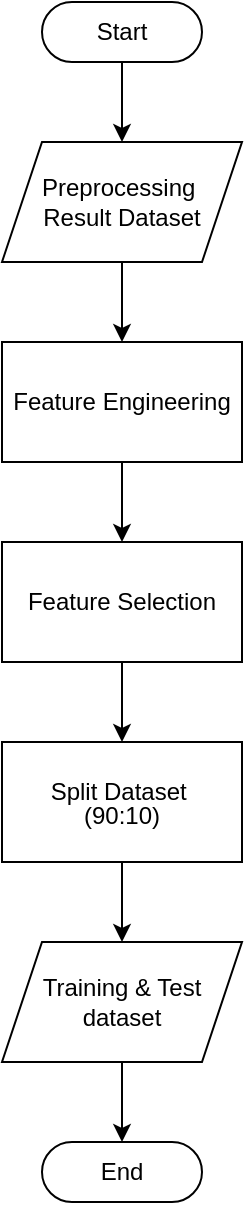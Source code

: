 <mxfile version="27.0.9">
  <diagram name="Page-1" id="fJQKvYSDg5BPfoZSww_d">
    <mxGraphModel dx="1246" dy="756" grid="1" gridSize="10" guides="1" tooltips="1" connect="1" arrows="1" fold="1" page="1" pageScale="1" pageWidth="827" pageHeight="1169" math="0" shadow="0">
      <root>
        <mxCell id="0" />
        <mxCell id="1" parent="0" />
        <mxCell id="rEyqwxYQASavFPgnwgY7-4" value="" style="edgeStyle=orthogonalEdgeStyle;rounded=0;orthogonalLoop=1;jettySize=auto;html=1;" edge="1" parent="1" source="rEyqwxYQASavFPgnwgY7-1" target="rEyqwxYQASavFPgnwgY7-2">
          <mxGeometry relative="1" as="geometry" />
        </mxCell>
        <mxCell id="rEyqwxYQASavFPgnwgY7-1" value="Start" style="html=1;dashed=0;whiteSpace=wrap;shape=mxgraph.dfd.start" vertex="1" parent="1">
          <mxGeometry x="360" y="450" width="80" height="30" as="geometry" />
        </mxCell>
        <mxCell id="rEyqwxYQASavFPgnwgY7-6" value="" style="edgeStyle=orthogonalEdgeStyle;rounded=0;orthogonalLoop=1;jettySize=auto;html=1;" edge="1" parent="1" source="rEyqwxYQASavFPgnwgY7-2" target="rEyqwxYQASavFPgnwgY7-5">
          <mxGeometry relative="1" as="geometry" />
        </mxCell>
        <mxCell id="rEyqwxYQASavFPgnwgY7-2" value="Preprocessing&amp;nbsp;&lt;div&gt;Result Dataset&lt;/div&gt;" style="shape=parallelogram;perimeter=parallelogramPerimeter;whiteSpace=wrap;html=1;fixedSize=1;" vertex="1" parent="1">
          <mxGeometry x="340" y="520" width="120" height="60" as="geometry" />
        </mxCell>
        <mxCell id="rEyqwxYQASavFPgnwgY7-8" value="" style="edgeStyle=orthogonalEdgeStyle;rounded=0;orthogonalLoop=1;jettySize=auto;html=1;" edge="1" parent="1" source="rEyqwxYQASavFPgnwgY7-5" target="rEyqwxYQASavFPgnwgY7-7">
          <mxGeometry relative="1" as="geometry" />
        </mxCell>
        <mxCell id="rEyqwxYQASavFPgnwgY7-5" value="Feature Engineering" style="rounded=0;whiteSpace=wrap;html=1;" vertex="1" parent="1">
          <mxGeometry x="340" y="620" width="120" height="60" as="geometry" />
        </mxCell>
        <mxCell id="rEyqwxYQASavFPgnwgY7-11" value="" style="edgeStyle=orthogonalEdgeStyle;rounded=0;orthogonalLoop=1;jettySize=auto;html=1;" edge="1" parent="1" source="rEyqwxYQASavFPgnwgY7-7" target="rEyqwxYQASavFPgnwgY7-10">
          <mxGeometry relative="1" as="geometry" />
        </mxCell>
        <mxCell id="rEyqwxYQASavFPgnwgY7-7" value="&lt;p&gt;Feature Selection&lt;/p&gt;" style="rounded=0;whiteSpace=wrap;html=1;" vertex="1" parent="1">
          <mxGeometry x="340" y="720" width="120" height="60" as="geometry" />
        </mxCell>
        <mxCell id="rEyqwxYQASavFPgnwgY7-13" value="" style="edgeStyle=orthogonalEdgeStyle;rounded=0;orthogonalLoop=1;jettySize=auto;html=1;" edge="1" parent="1" source="rEyqwxYQASavFPgnwgY7-10" target="rEyqwxYQASavFPgnwgY7-12">
          <mxGeometry relative="1" as="geometry" />
        </mxCell>
        <mxCell id="rEyqwxYQASavFPgnwgY7-10" value="&lt;div style=&quot;line-height: 0%;&quot;&gt;&lt;p&gt;Split Dataset&amp;nbsp;&lt;/p&gt;&lt;p&gt;(90:10)&lt;/p&gt;&lt;/div&gt;" style="rounded=0;whiteSpace=wrap;html=1;" vertex="1" parent="1">
          <mxGeometry x="340" y="820" width="120" height="60" as="geometry" />
        </mxCell>
        <mxCell id="rEyqwxYQASavFPgnwgY7-15" value="" style="edgeStyle=orthogonalEdgeStyle;rounded=0;orthogonalLoop=1;jettySize=auto;html=1;" edge="1" parent="1" source="rEyqwxYQASavFPgnwgY7-12" target="rEyqwxYQASavFPgnwgY7-14">
          <mxGeometry relative="1" as="geometry" />
        </mxCell>
        <mxCell id="rEyqwxYQASavFPgnwgY7-12" value="Training &amp;amp; Test dataset" style="shape=parallelogram;perimeter=parallelogramPerimeter;whiteSpace=wrap;html=1;fixedSize=1;" vertex="1" parent="1">
          <mxGeometry x="340" y="920" width="120" height="60" as="geometry" />
        </mxCell>
        <mxCell id="rEyqwxYQASavFPgnwgY7-14" value="End" style="html=1;dashed=0;whiteSpace=wrap;shape=mxgraph.dfd.start" vertex="1" parent="1">
          <mxGeometry x="360" y="1020" width="80" height="30" as="geometry" />
        </mxCell>
      </root>
    </mxGraphModel>
  </diagram>
</mxfile>
